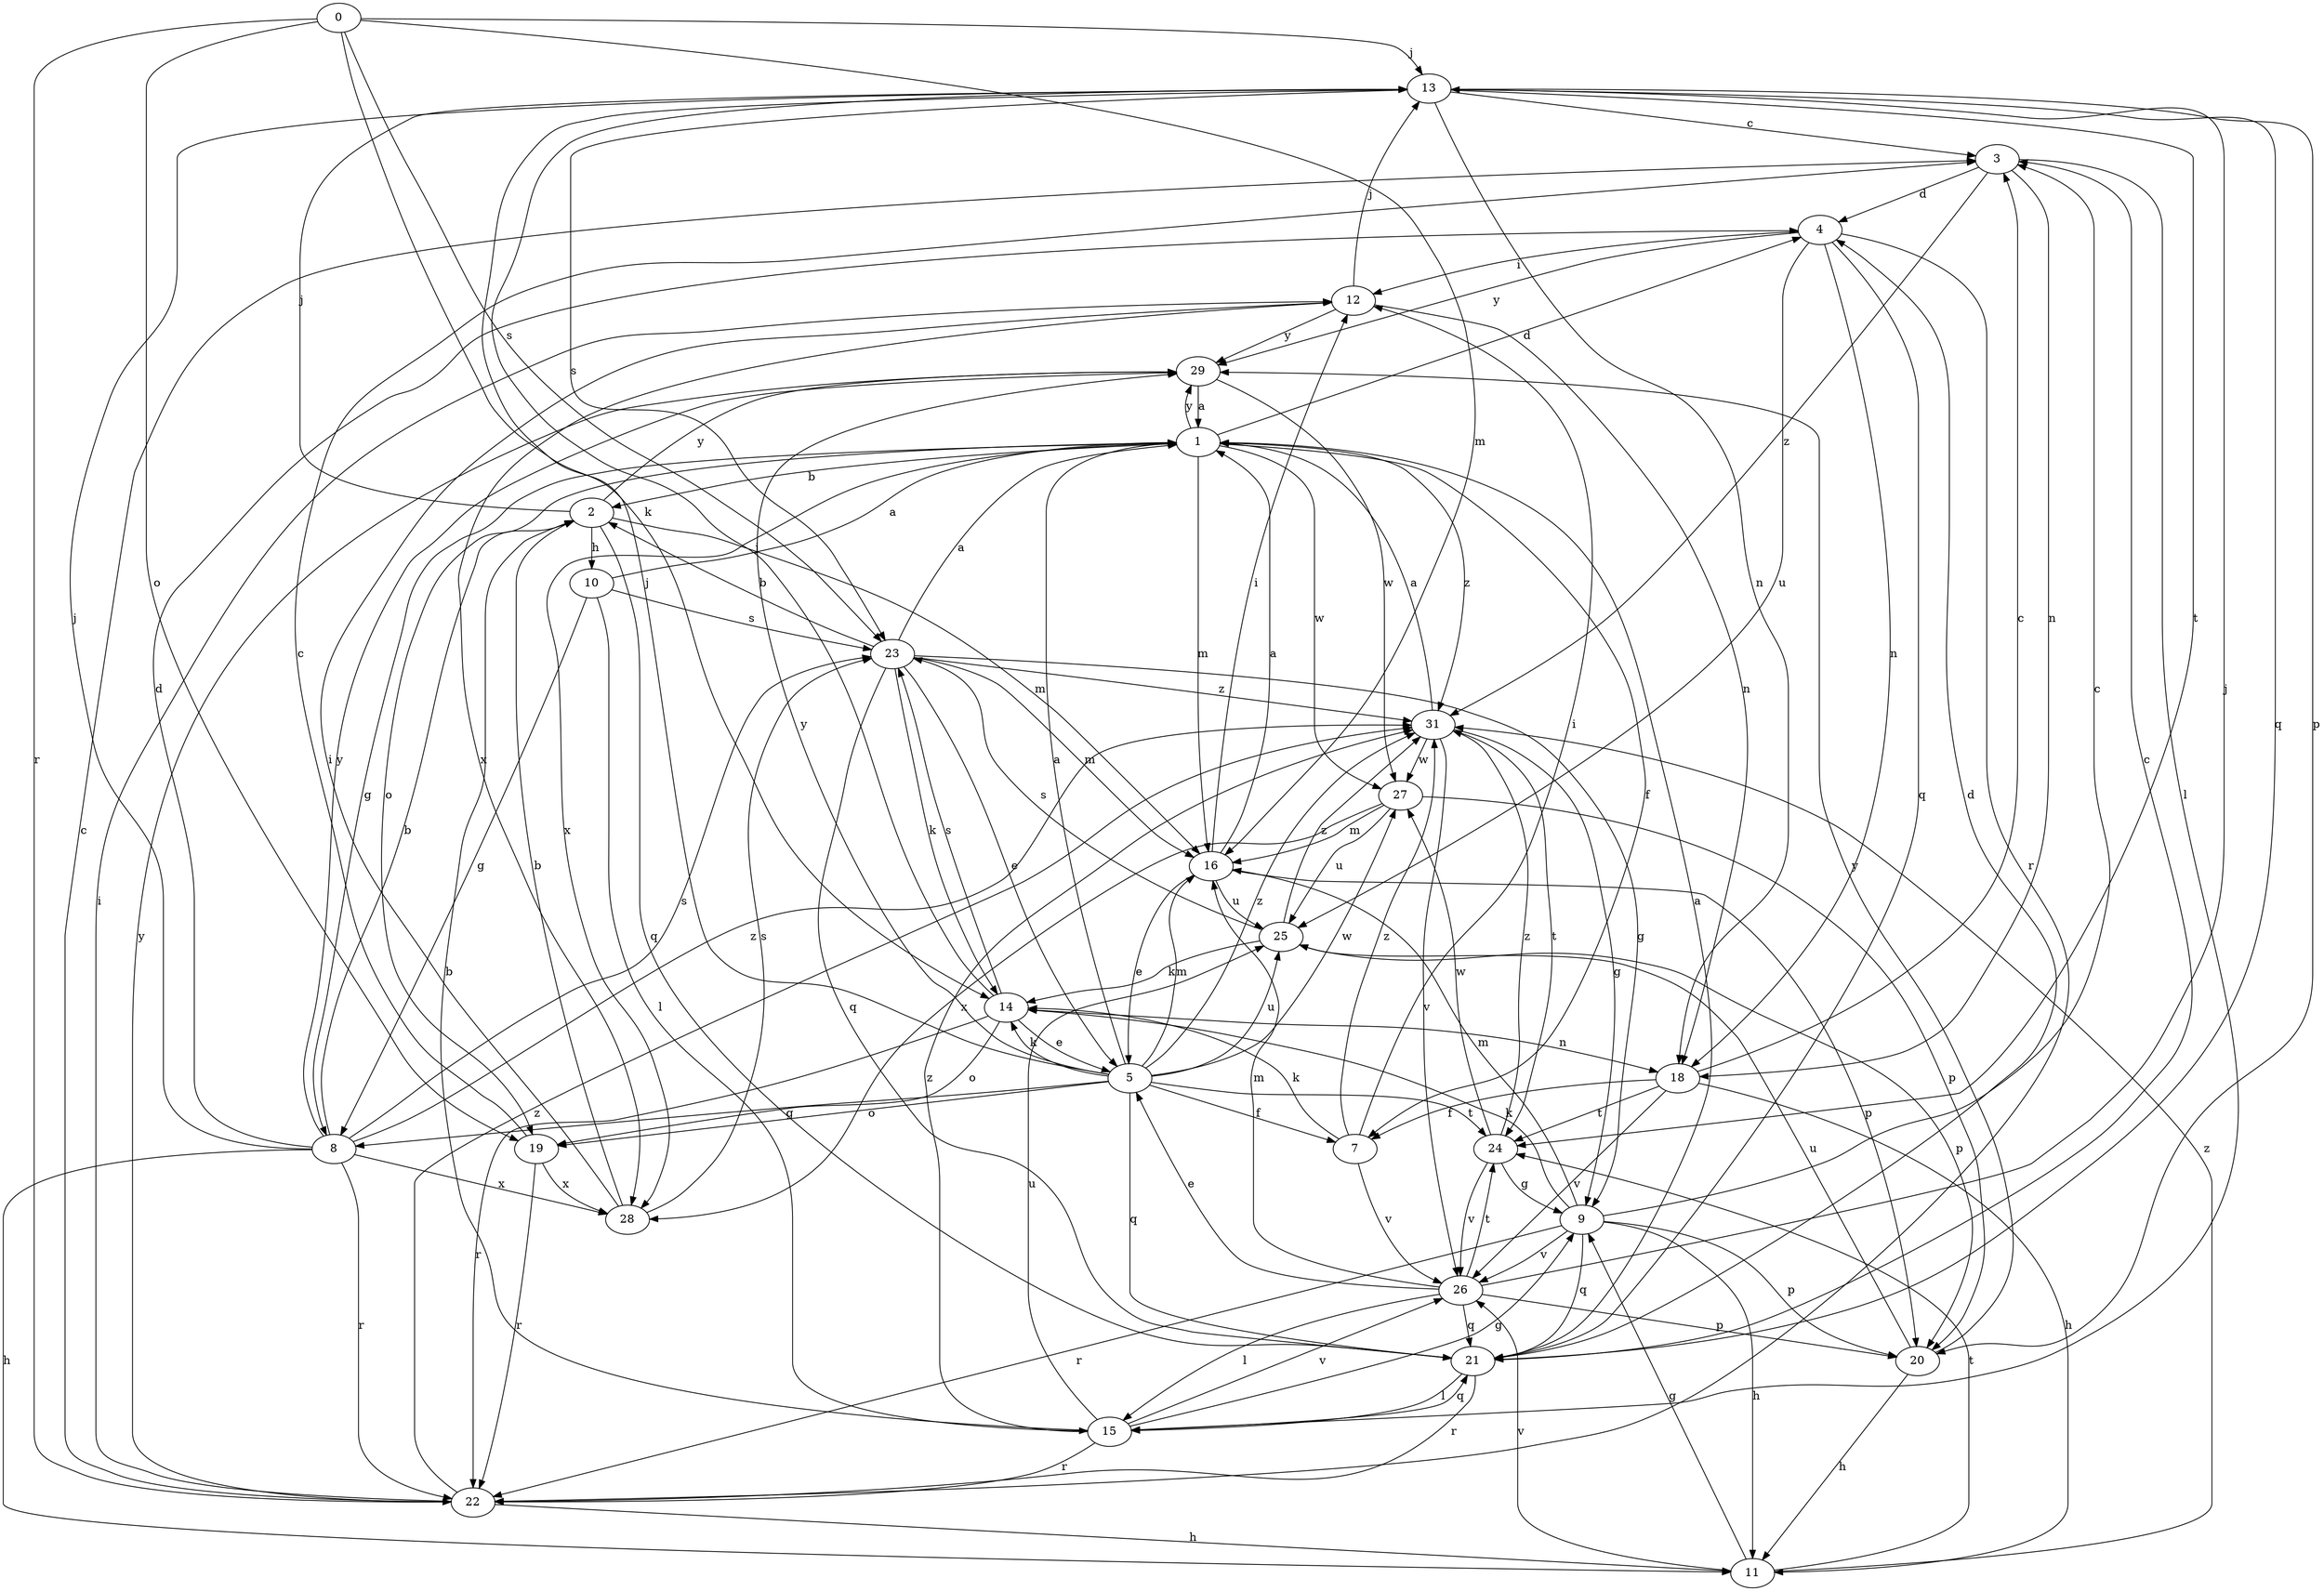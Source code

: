 strict digraph  {
0;
1;
2;
3;
4;
5;
7;
8;
9;
10;
11;
12;
13;
14;
15;
16;
18;
19;
20;
21;
22;
23;
24;
25;
26;
27;
28;
29;
31;
0 -> 13  [label=j];
0 -> 14  [label=k];
0 -> 16  [label=m];
0 -> 19  [label=o];
0 -> 22  [label=r];
0 -> 23  [label=s];
1 -> 2  [label=b];
1 -> 4  [label=d];
1 -> 7  [label=f];
1 -> 8  [label=g];
1 -> 16  [label=m];
1 -> 19  [label=o];
1 -> 27  [label=w];
1 -> 28  [label=x];
1 -> 29  [label=y];
1 -> 31  [label=z];
2 -> 10  [label=h];
2 -> 13  [label=j];
2 -> 16  [label=m];
2 -> 21  [label=q];
2 -> 29  [label=y];
3 -> 4  [label=d];
3 -> 15  [label=l];
3 -> 18  [label=n];
3 -> 31  [label=z];
4 -> 12  [label=i];
4 -> 18  [label=n];
4 -> 21  [label=q];
4 -> 22  [label=r];
4 -> 25  [label=u];
4 -> 29  [label=y];
5 -> 1  [label=a];
5 -> 7  [label=f];
5 -> 8  [label=g];
5 -> 13  [label=j];
5 -> 14  [label=k];
5 -> 16  [label=m];
5 -> 19  [label=o];
5 -> 21  [label=q];
5 -> 24  [label=t];
5 -> 25  [label=u];
5 -> 27  [label=w];
5 -> 29  [label=y];
5 -> 31  [label=z];
7 -> 12  [label=i];
7 -> 14  [label=k];
7 -> 26  [label=v];
7 -> 31  [label=z];
8 -> 2  [label=b];
8 -> 4  [label=d];
8 -> 11  [label=h];
8 -> 13  [label=j];
8 -> 22  [label=r];
8 -> 23  [label=s];
8 -> 28  [label=x];
8 -> 29  [label=y];
8 -> 31  [label=z];
9 -> 3  [label=c];
9 -> 11  [label=h];
9 -> 14  [label=k];
9 -> 16  [label=m];
9 -> 20  [label=p];
9 -> 21  [label=q];
9 -> 22  [label=r];
9 -> 26  [label=v];
10 -> 1  [label=a];
10 -> 8  [label=g];
10 -> 15  [label=l];
10 -> 23  [label=s];
11 -> 9  [label=g];
11 -> 24  [label=t];
11 -> 26  [label=v];
11 -> 31  [label=z];
12 -> 13  [label=j];
12 -> 18  [label=n];
12 -> 28  [label=x];
12 -> 29  [label=y];
13 -> 3  [label=c];
13 -> 18  [label=n];
13 -> 20  [label=p];
13 -> 21  [label=q];
13 -> 23  [label=s];
13 -> 24  [label=t];
14 -> 5  [label=e];
14 -> 13  [label=j];
14 -> 18  [label=n];
14 -> 19  [label=o];
14 -> 22  [label=r];
14 -> 23  [label=s];
15 -> 2  [label=b];
15 -> 9  [label=g];
15 -> 21  [label=q];
15 -> 22  [label=r];
15 -> 25  [label=u];
15 -> 26  [label=v];
15 -> 31  [label=z];
16 -> 1  [label=a];
16 -> 5  [label=e];
16 -> 12  [label=i];
16 -> 20  [label=p];
16 -> 25  [label=u];
18 -> 3  [label=c];
18 -> 7  [label=f];
18 -> 11  [label=h];
18 -> 24  [label=t];
18 -> 26  [label=v];
19 -> 3  [label=c];
19 -> 22  [label=r];
19 -> 28  [label=x];
20 -> 11  [label=h];
20 -> 25  [label=u];
20 -> 29  [label=y];
21 -> 1  [label=a];
21 -> 3  [label=c];
21 -> 4  [label=d];
21 -> 15  [label=l];
21 -> 22  [label=r];
22 -> 3  [label=c];
22 -> 11  [label=h];
22 -> 12  [label=i];
22 -> 29  [label=y];
22 -> 31  [label=z];
23 -> 1  [label=a];
23 -> 2  [label=b];
23 -> 5  [label=e];
23 -> 9  [label=g];
23 -> 14  [label=k];
23 -> 16  [label=m];
23 -> 21  [label=q];
23 -> 31  [label=z];
24 -> 9  [label=g];
24 -> 26  [label=v];
24 -> 27  [label=w];
24 -> 31  [label=z];
25 -> 14  [label=k];
25 -> 20  [label=p];
25 -> 23  [label=s];
25 -> 31  [label=z];
26 -> 5  [label=e];
26 -> 13  [label=j];
26 -> 15  [label=l];
26 -> 16  [label=m];
26 -> 20  [label=p];
26 -> 21  [label=q];
26 -> 24  [label=t];
27 -> 16  [label=m];
27 -> 20  [label=p];
27 -> 25  [label=u];
27 -> 28  [label=x];
28 -> 2  [label=b];
28 -> 12  [label=i];
28 -> 23  [label=s];
29 -> 1  [label=a];
29 -> 27  [label=w];
31 -> 1  [label=a];
31 -> 9  [label=g];
31 -> 24  [label=t];
31 -> 26  [label=v];
31 -> 27  [label=w];
}
